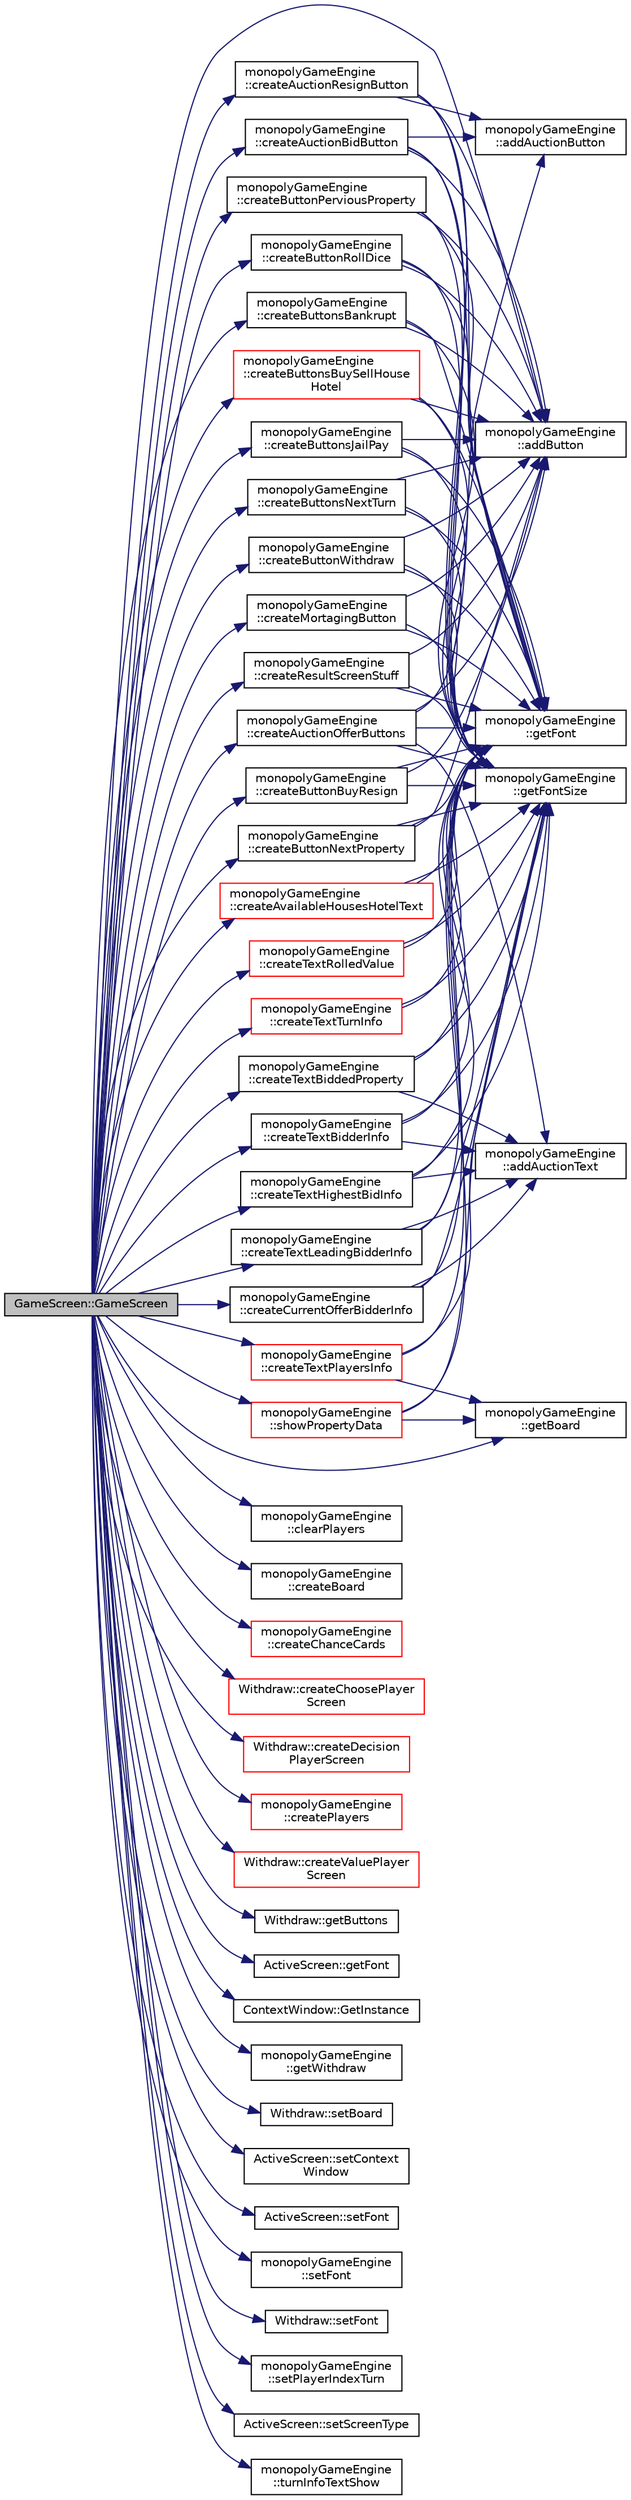 digraph "GameScreen::GameScreen"
{
 // LATEX_PDF_SIZE
  edge [fontname="Helvetica",fontsize="10",labelfontname="Helvetica",labelfontsize="10"];
  node [fontname="Helvetica",fontsize="10",shape=record];
  rankdir="LR";
  Node1 [label="GameScreen::GameScreen",height=0.2,width=0.4,color="black", fillcolor="grey75", style="filled", fontcolor="black",tooltip=" "];
  Node1 -> Node2 [color="midnightblue",fontsize="10",style="solid",fontname="Helvetica"];
  Node2 [label="monopolyGameEngine\l::addButton",height=0.2,width=0.4,color="black", fillcolor="white", style="filled",URL="$classmonopoly_game_engine.html#adaefef1ef3de4e2ef27e98af810b41f1",tooltip=" "];
  Node1 -> Node3 [color="midnightblue",fontsize="10",style="solid",fontname="Helvetica"];
  Node3 [label="monopolyGameEngine\l::clearPlayers",height=0.2,width=0.4,color="black", fillcolor="white", style="filled",URL="$classmonopoly_game_engine.html#ab0261bd52e57d53b7606c1e5afe0a1e0",tooltip=" "];
  Node1 -> Node4 [color="midnightblue",fontsize="10",style="solid",fontname="Helvetica"];
  Node4 [label="monopolyGameEngine\l::createAuctionBidButton",height=0.2,width=0.4,color="black", fillcolor="white", style="filled",URL="$classmonopoly_game_engine.html#aecb1bcba8503a9b60df0563557c27a78",tooltip=" "];
  Node4 -> Node5 [color="midnightblue",fontsize="10",style="solid",fontname="Helvetica"];
  Node5 [label="monopolyGameEngine\l::addAuctionButton",height=0.2,width=0.4,color="black", fillcolor="white", style="filled",URL="$classmonopoly_game_engine.html#ad78a5696a741e9d5b2d9c623c838794f",tooltip=" "];
  Node4 -> Node2 [color="midnightblue",fontsize="10",style="solid",fontname="Helvetica"];
  Node4 -> Node6 [color="midnightblue",fontsize="10",style="solid",fontname="Helvetica"];
  Node6 [label="monopolyGameEngine\l::getFont",height=0.2,width=0.4,color="black", fillcolor="white", style="filled",URL="$classmonopoly_game_engine.html#aa1c15fdbe8a343109e69453126c99d90",tooltip=" "];
  Node4 -> Node7 [color="midnightblue",fontsize="10",style="solid",fontname="Helvetica"];
  Node7 [label="monopolyGameEngine\l::getFontSize",height=0.2,width=0.4,color="black", fillcolor="white", style="filled",URL="$classmonopoly_game_engine.html#a2e00931eaa6fae4e2967e73503264f7a",tooltip=" "];
  Node1 -> Node8 [color="midnightblue",fontsize="10",style="solid",fontname="Helvetica"];
  Node8 [label="monopolyGameEngine\l::createAuctionOfferButtons",height=0.2,width=0.4,color="black", fillcolor="white", style="filled",URL="$classmonopoly_game_engine.html#a7848f61249fb58380e8ca9f11e599fe6",tooltip=" "];
  Node8 -> Node5 [color="midnightblue",fontsize="10",style="solid",fontname="Helvetica"];
  Node8 -> Node9 [color="midnightblue",fontsize="10",style="solid",fontname="Helvetica"];
  Node9 [label="monopolyGameEngine\l::addAuctionText",height=0.2,width=0.4,color="black", fillcolor="white", style="filled",URL="$classmonopoly_game_engine.html#ad0583aed4fa19f0cc2af556756cf35de",tooltip=" "];
  Node8 -> Node2 [color="midnightblue",fontsize="10",style="solid",fontname="Helvetica"];
  Node8 -> Node6 [color="midnightblue",fontsize="10",style="solid",fontname="Helvetica"];
  Node8 -> Node7 [color="midnightblue",fontsize="10",style="solid",fontname="Helvetica"];
  Node1 -> Node10 [color="midnightblue",fontsize="10",style="solid",fontname="Helvetica"];
  Node10 [label="monopolyGameEngine\l::createAuctionResignButton",height=0.2,width=0.4,color="black", fillcolor="white", style="filled",URL="$classmonopoly_game_engine.html#a0d8cbc20ae90259c3f0e5258472c6532",tooltip=" "];
  Node10 -> Node5 [color="midnightblue",fontsize="10",style="solid",fontname="Helvetica"];
  Node10 -> Node2 [color="midnightblue",fontsize="10",style="solid",fontname="Helvetica"];
  Node10 -> Node6 [color="midnightblue",fontsize="10",style="solid",fontname="Helvetica"];
  Node10 -> Node7 [color="midnightblue",fontsize="10",style="solid",fontname="Helvetica"];
  Node1 -> Node11 [color="midnightblue",fontsize="10",style="solid",fontname="Helvetica"];
  Node11 [label="monopolyGameEngine\l::createAvailableHousesHotelText",height=0.2,width=0.4,color="red", fillcolor="white", style="filled",URL="$classmonopoly_game_engine.html#a8b035a55bf9704c96b24dd363b217530",tooltip=" "];
  Node11 -> Node6 [color="midnightblue",fontsize="10",style="solid",fontname="Helvetica"];
  Node11 -> Node7 [color="midnightblue",fontsize="10",style="solid",fontname="Helvetica"];
  Node1 -> Node15 [color="midnightblue",fontsize="10",style="solid",fontname="Helvetica"];
  Node15 [label="monopolyGameEngine\l::createBoard",height=0.2,width=0.4,color="black", fillcolor="white", style="filled",URL="$classmonopoly_game_engine.html#a24a5d04b4a2fa46edbd26fc4e818d0d7",tooltip=" "];
  Node1 -> Node16 [color="midnightblue",fontsize="10",style="solid",fontname="Helvetica"];
  Node16 [label="monopolyGameEngine\l::createButtonBuyResign",height=0.2,width=0.4,color="black", fillcolor="white", style="filled",URL="$classmonopoly_game_engine.html#afc6f2b5737a9a642d6531e7e35043d3b",tooltip=" "];
  Node16 -> Node2 [color="midnightblue",fontsize="10",style="solid",fontname="Helvetica"];
  Node16 -> Node6 [color="midnightblue",fontsize="10",style="solid",fontname="Helvetica"];
  Node16 -> Node7 [color="midnightblue",fontsize="10",style="solid",fontname="Helvetica"];
  Node1 -> Node17 [color="midnightblue",fontsize="10",style="solid",fontname="Helvetica"];
  Node17 [label="monopolyGameEngine\l::createButtonNextProperty",height=0.2,width=0.4,color="black", fillcolor="white", style="filled",URL="$classmonopoly_game_engine.html#a1aa1e4532404965b9fbf59ee5a1b34ff",tooltip=" "];
  Node17 -> Node2 [color="midnightblue",fontsize="10",style="solid",fontname="Helvetica"];
  Node17 -> Node6 [color="midnightblue",fontsize="10",style="solid",fontname="Helvetica"];
  Node17 -> Node7 [color="midnightblue",fontsize="10",style="solid",fontname="Helvetica"];
  Node1 -> Node18 [color="midnightblue",fontsize="10",style="solid",fontname="Helvetica"];
  Node18 [label="monopolyGameEngine\l::createButtonPerviousProperty",height=0.2,width=0.4,color="black", fillcolor="white", style="filled",URL="$classmonopoly_game_engine.html#a439ef95f3f0eb956fa7a7f1cefc3e251",tooltip=" "];
  Node18 -> Node2 [color="midnightblue",fontsize="10",style="solid",fontname="Helvetica"];
  Node18 -> Node6 [color="midnightblue",fontsize="10",style="solid",fontname="Helvetica"];
  Node18 -> Node7 [color="midnightblue",fontsize="10",style="solid",fontname="Helvetica"];
  Node1 -> Node19 [color="midnightblue",fontsize="10",style="solid",fontname="Helvetica"];
  Node19 [label="monopolyGameEngine\l::createButtonRollDice",height=0.2,width=0.4,color="black", fillcolor="white", style="filled",URL="$classmonopoly_game_engine.html#a08991c84ad649cea8a1e8d93f911c5ad",tooltip=" "];
  Node19 -> Node2 [color="midnightblue",fontsize="10",style="solid",fontname="Helvetica"];
  Node19 -> Node6 [color="midnightblue",fontsize="10",style="solid",fontname="Helvetica"];
  Node19 -> Node7 [color="midnightblue",fontsize="10",style="solid",fontname="Helvetica"];
  Node1 -> Node20 [color="midnightblue",fontsize="10",style="solid",fontname="Helvetica"];
  Node20 [label="monopolyGameEngine\l::createButtonsBankrupt",height=0.2,width=0.4,color="black", fillcolor="white", style="filled",URL="$classmonopoly_game_engine.html#ae0b8e1bb219ee27ca82ad4dacdef6db5",tooltip=" "];
  Node20 -> Node2 [color="midnightblue",fontsize="10",style="solid",fontname="Helvetica"];
  Node20 -> Node6 [color="midnightblue",fontsize="10",style="solid",fontname="Helvetica"];
  Node20 -> Node7 [color="midnightblue",fontsize="10",style="solid",fontname="Helvetica"];
  Node1 -> Node21 [color="midnightblue",fontsize="10",style="solid",fontname="Helvetica"];
  Node21 [label="monopolyGameEngine\l::createButtonsBuySellHouse\lHotel",height=0.2,width=0.4,color="red", fillcolor="white", style="filled",URL="$classmonopoly_game_engine.html#a34df202e27c1adb6a3db0e74e99d0eae",tooltip=" "];
  Node21 -> Node2 [color="midnightblue",fontsize="10",style="solid",fontname="Helvetica"];
  Node21 -> Node6 [color="midnightblue",fontsize="10",style="solid",fontname="Helvetica"];
  Node21 -> Node7 [color="midnightblue",fontsize="10",style="solid",fontname="Helvetica"];
  Node1 -> Node22 [color="midnightblue",fontsize="10",style="solid",fontname="Helvetica"];
  Node22 [label="monopolyGameEngine\l::createButtonsJailPay",height=0.2,width=0.4,color="black", fillcolor="white", style="filled",URL="$classmonopoly_game_engine.html#a3f7ab310f0aaf5dad6a174c1b6c058dc",tooltip=" "];
  Node22 -> Node2 [color="midnightblue",fontsize="10",style="solid",fontname="Helvetica"];
  Node22 -> Node6 [color="midnightblue",fontsize="10",style="solid",fontname="Helvetica"];
  Node22 -> Node7 [color="midnightblue",fontsize="10",style="solid",fontname="Helvetica"];
  Node1 -> Node23 [color="midnightblue",fontsize="10",style="solid",fontname="Helvetica"];
  Node23 [label="monopolyGameEngine\l::createButtonsNextTurn",height=0.2,width=0.4,color="black", fillcolor="white", style="filled",URL="$classmonopoly_game_engine.html#aabdbae2868a603ba37b4d00161da7d2a",tooltip=" "];
  Node23 -> Node2 [color="midnightblue",fontsize="10",style="solid",fontname="Helvetica"];
  Node23 -> Node6 [color="midnightblue",fontsize="10",style="solid",fontname="Helvetica"];
  Node23 -> Node7 [color="midnightblue",fontsize="10",style="solid",fontname="Helvetica"];
  Node1 -> Node24 [color="midnightblue",fontsize="10",style="solid",fontname="Helvetica"];
  Node24 [label="monopolyGameEngine\l::createButtonWithdraw",height=0.2,width=0.4,color="black", fillcolor="white", style="filled",URL="$classmonopoly_game_engine.html#a4244d1a680b65483d836e11fe697d09c",tooltip=" "];
  Node24 -> Node2 [color="midnightblue",fontsize="10",style="solid",fontname="Helvetica"];
  Node24 -> Node6 [color="midnightblue",fontsize="10",style="solid",fontname="Helvetica"];
  Node24 -> Node7 [color="midnightblue",fontsize="10",style="solid",fontname="Helvetica"];
  Node1 -> Node25 [color="midnightblue",fontsize="10",style="solid",fontname="Helvetica"];
  Node25 [label="monopolyGameEngine\l::createChanceCards",height=0.2,width=0.4,color="red", fillcolor="white", style="filled",URL="$classmonopoly_game_engine.html#a04b039c88593d22fd66fe63172513f16",tooltip=" "];
  Node1 -> Node27 [color="midnightblue",fontsize="10",style="solid",fontname="Helvetica"];
  Node27 [label="Withdraw::createChoosePlayer\lScreen",height=0.2,width=0.4,color="red", fillcolor="white", style="filled",URL="$class_withdraw.html#a2f8b173f0fdf10f7bb3232c57b96f114",tooltip=" "];
  Node1 -> Node30 [color="midnightblue",fontsize="10",style="solid",fontname="Helvetica"];
  Node30 [label="monopolyGameEngine\l::createCurrentOfferBidderInfo",height=0.2,width=0.4,color="black", fillcolor="white", style="filled",URL="$classmonopoly_game_engine.html#a6eec29c749588b03ff06b4ad6c436077",tooltip=" "];
  Node30 -> Node9 [color="midnightblue",fontsize="10",style="solid",fontname="Helvetica"];
  Node30 -> Node6 [color="midnightblue",fontsize="10",style="solid",fontname="Helvetica"];
  Node30 -> Node7 [color="midnightblue",fontsize="10",style="solid",fontname="Helvetica"];
  Node1 -> Node31 [color="midnightblue",fontsize="10",style="solid",fontname="Helvetica"];
  Node31 [label="Withdraw::createDecision\lPlayerScreen",height=0.2,width=0.4,color="red", fillcolor="white", style="filled",URL="$class_withdraw.html#ad4a9b237332fe45afa4730ccc20e1e0b",tooltip=" "];
  Node1 -> Node32 [color="midnightblue",fontsize="10",style="solid",fontname="Helvetica"];
  Node32 [label="monopolyGameEngine\l::createMortagingButton",height=0.2,width=0.4,color="black", fillcolor="white", style="filled",URL="$classmonopoly_game_engine.html#a8ae1626f4ffd737295fd1786ca3d2dbe",tooltip=" "];
  Node32 -> Node2 [color="midnightblue",fontsize="10",style="solid",fontname="Helvetica"];
  Node32 -> Node6 [color="midnightblue",fontsize="10",style="solid",fontname="Helvetica"];
  Node32 -> Node7 [color="midnightblue",fontsize="10",style="solid",fontname="Helvetica"];
  Node1 -> Node33 [color="midnightblue",fontsize="10",style="solid",fontname="Helvetica"];
  Node33 [label="monopolyGameEngine\l::createPlayers",height=0.2,width=0.4,color="red", fillcolor="white", style="filled",URL="$classmonopoly_game_engine.html#ae0c334aca31dcd731e7e514b4617a60d",tooltip=" "];
  Node1 -> Node40 [color="midnightblue",fontsize="10",style="solid",fontname="Helvetica"];
  Node40 [label="monopolyGameEngine\l::createResultScreenStuff",height=0.2,width=0.4,color="black", fillcolor="white", style="filled",URL="$classmonopoly_game_engine.html#a35ed5314742ad633d58bc7fcb975a7e4",tooltip=" "];
  Node40 -> Node2 [color="midnightblue",fontsize="10",style="solid",fontname="Helvetica"];
  Node40 -> Node6 [color="midnightblue",fontsize="10",style="solid",fontname="Helvetica"];
  Node40 -> Node7 [color="midnightblue",fontsize="10",style="solid",fontname="Helvetica"];
  Node1 -> Node41 [color="midnightblue",fontsize="10",style="solid",fontname="Helvetica"];
  Node41 [label="monopolyGameEngine\l::createTextBiddedProperty",height=0.2,width=0.4,color="black", fillcolor="white", style="filled",URL="$classmonopoly_game_engine.html#a7ff28e544f58693a35065b83f2a9ab05",tooltip=" "];
  Node41 -> Node9 [color="midnightblue",fontsize="10",style="solid",fontname="Helvetica"];
  Node41 -> Node6 [color="midnightblue",fontsize="10",style="solid",fontname="Helvetica"];
  Node41 -> Node7 [color="midnightblue",fontsize="10",style="solid",fontname="Helvetica"];
  Node1 -> Node42 [color="midnightblue",fontsize="10",style="solid",fontname="Helvetica"];
  Node42 [label="monopolyGameEngine\l::createTextBidderInfo",height=0.2,width=0.4,color="black", fillcolor="white", style="filled",URL="$classmonopoly_game_engine.html#a61b780452ccbef3a005727902e6fd104",tooltip=" "];
  Node42 -> Node9 [color="midnightblue",fontsize="10",style="solid",fontname="Helvetica"];
  Node42 -> Node6 [color="midnightblue",fontsize="10",style="solid",fontname="Helvetica"];
  Node42 -> Node7 [color="midnightblue",fontsize="10",style="solid",fontname="Helvetica"];
  Node1 -> Node43 [color="midnightblue",fontsize="10",style="solid",fontname="Helvetica"];
  Node43 [label="monopolyGameEngine\l::createTextHighestBidInfo",height=0.2,width=0.4,color="black", fillcolor="white", style="filled",URL="$classmonopoly_game_engine.html#af9e9f54376e8ba1c7d5550585e8a5157",tooltip=" "];
  Node43 -> Node9 [color="midnightblue",fontsize="10",style="solid",fontname="Helvetica"];
  Node43 -> Node6 [color="midnightblue",fontsize="10",style="solid",fontname="Helvetica"];
  Node43 -> Node7 [color="midnightblue",fontsize="10",style="solid",fontname="Helvetica"];
  Node1 -> Node44 [color="midnightblue",fontsize="10",style="solid",fontname="Helvetica"];
  Node44 [label="monopolyGameEngine\l::createTextLeadingBidderInfo",height=0.2,width=0.4,color="black", fillcolor="white", style="filled",URL="$classmonopoly_game_engine.html#a5b52940b42693c329db1e770bca763e5",tooltip=" "];
  Node44 -> Node9 [color="midnightblue",fontsize="10",style="solid",fontname="Helvetica"];
  Node44 -> Node6 [color="midnightblue",fontsize="10",style="solid",fontname="Helvetica"];
  Node44 -> Node7 [color="midnightblue",fontsize="10",style="solid",fontname="Helvetica"];
  Node1 -> Node45 [color="midnightblue",fontsize="10",style="solid",fontname="Helvetica"];
  Node45 [label="monopolyGameEngine\l::createTextPlayersInfo",height=0.2,width=0.4,color="red", fillcolor="white", style="filled",URL="$classmonopoly_game_engine.html#a04045ab52d75c210266c71ba994e7871",tooltip=" "];
  Node45 -> Node46 [color="midnightblue",fontsize="10",style="solid",fontname="Helvetica"];
  Node46 [label="monopolyGameEngine\l::getBoard",height=0.2,width=0.4,color="black", fillcolor="white", style="filled",URL="$classmonopoly_game_engine.html#a7745bb931ce95f84f0b07843414e0d36",tooltip=" "];
  Node45 -> Node6 [color="midnightblue",fontsize="10",style="solid",fontname="Helvetica"];
  Node45 -> Node7 [color="midnightblue",fontsize="10",style="solid",fontname="Helvetica"];
  Node1 -> Node48 [color="midnightblue",fontsize="10",style="solid",fontname="Helvetica"];
  Node48 [label="monopolyGameEngine\l::createTextRolledValue",height=0.2,width=0.4,color="red", fillcolor="white", style="filled",URL="$classmonopoly_game_engine.html#a603ea518679d0045b3c9cd9567a57aa8",tooltip=" "];
  Node48 -> Node6 [color="midnightblue",fontsize="10",style="solid",fontname="Helvetica"];
  Node48 -> Node7 [color="midnightblue",fontsize="10",style="solid",fontname="Helvetica"];
  Node1 -> Node49 [color="midnightblue",fontsize="10",style="solid",fontname="Helvetica"];
  Node49 [label="monopolyGameEngine\l::createTextTurnInfo",height=0.2,width=0.4,color="red", fillcolor="white", style="filled",URL="$classmonopoly_game_engine.html#a442f54154ce96c27af24e3e3767bf2ab",tooltip=" "];
  Node49 -> Node6 [color="midnightblue",fontsize="10",style="solid",fontname="Helvetica"];
  Node49 -> Node7 [color="midnightblue",fontsize="10",style="solid",fontname="Helvetica"];
  Node1 -> Node50 [color="midnightblue",fontsize="10",style="solid",fontname="Helvetica"];
  Node50 [label="Withdraw::createValuePlayer\lScreen",height=0.2,width=0.4,color="red", fillcolor="white", style="filled",URL="$class_withdraw.html#a1e777d7591c901b33d190e8f5c6f4a77",tooltip=" "];
  Node1 -> Node46 [color="midnightblue",fontsize="10",style="solid",fontname="Helvetica"];
  Node1 -> Node51 [color="midnightblue",fontsize="10",style="solid",fontname="Helvetica"];
  Node51 [label="Withdraw::getButtons",height=0.2,width=0.4,color="black", fillcolor="white", style="filled",URL="$class_withdraw.html#a9176fc09f39a59cec708685ee053b9ac",tooltip=" "];
  Node1 -> Node52 [color="midnightblue",fontsize="10",style="solid",fontname="Helvetica"];
  Node52 [label="ActiveScreen::getFont",height=0.2,width=0.4,color="black", fillcolor="white", style="filled",URL="$class_active_screen.html#a6566d6bd5327b662b7cf587b1c26ce61",tooltip=" "];
  Node1 -> Node53 [color="midnightblue",fontsize="10",style="solid",fontname="Helvetica"];
  Node53 [label="ContextWindow::GetInstance",height=0.2,width=0.4,color="black", fillcolor="white", style="filled",URL="$class_context_window.html#ae1d1fa169768a6ed2a1651f6d5594fc2",tooltip=" "];
  Node1 -> Node54 [color="midnightblue",fontsize="10",style="solid",fontname="Helvetica"];
  Node54 [label="monopolyGameEngine\l::getWithdraw",height=0.2,width=0.4,color="black", fillcolor="white", style="filled",URL="$classmonopoly_game_engine.html#ab619c0b887da09afd07e451166bc81db",tooltip=" "];
  Node1 -> Node55 [color="midnightblue",fontsize="10",style="solid",fontname="Helvetica"];
  Node55 [label="Withdraw::setBoard",height=0.2,width=0.4,color="black", fillcolor="white", style="filled",URL="$class_withdraw.html#ac3ff353242bfee519f0058258631c454",tooltip=" "];
  Node1 -> Node56 [color="midnightblue",fontsize="10",style="solid",fontname="Helvetica"];
  Node56 [label="ActiveScreen::setContext\lWindow",height=0.2,width=0.4,color="black", fillcolor="white", style="filled",URL="$class_active_screen.html#a3de2c1b9355ef27577cf8af01c0f4632",tooltip=" "];
  Node1 -> Node57 [color="midnightblue",fontsize="10",style="solid",fontname="Helvetica"];
  Node57 [label="ActiveScreen::setFont",height=0.2,width=0.4,color="black", fillcolor="white", style="filled",URL="$class_active_screen.html#ae56257f26e8cc35bc9bf476e4a633e20",tooltip=" "];
  Node1 -> Node58 [color="midnightblue",fontsize="10",style="solid",fontname="Helvetica"];
  Node58 [label="monopolyGameEngine\l::setFont",height=0.2,width=0.4,color="black", fillcolor="white", style="filled",URL="$classmonopoly_game_engine.html#a37eb275ab8693e3a9cb880ed28e96619",tooltip=" "];
  Node1 -> Node59 [color="midnightblue",fontsize="10",style="solid",fontname="Helvetica"];
  Node59 [label="Withdraw::setFont",height=0.2,width=0.4,color="black", fillcolor="white", style="filled",URL="$class_withdraw.html#a01109432adc0c8b78f288c1805ca02d0",tooltip=" "];
  Node1 -> Node60 [color="midnightblue",fontsize="10",style="solid",fontname="Helvetica"];
  Node60 [label="monopolyGameEngine\l::setPlayerIndexTurn",height=0.2,width=0.4,color="black", fillcolor="white", style="filled",URL="$classmonopoly_game_engine.html#a448fc541c7d6c8d928294241336d03ac",tooltip=" "];
  Node1 -> Node61 [color="midnightblue",fontsize="10",style="solid",fontname="Helvetica"];
  Node61 [label="ActiveScreen::setScreenType",height=0.2,width=0.4,color="black", fillcolor="white", style="filled",URL="$class_active_screen.html#ac551bc4bf328afb1226d57cdf9e13daf",tooltip=" "];
  Node1 -> Node62 [color="midnightblue",fontsize="10",style="solid",fontname="Helvetica"];
  Node62 [label="monopolyGameEngine\l::showPropertyData",height=0.2,width=0.4,color="red", fillcolor="white", style="filled",URL="$classmonopoly_game_engine.html#aacbd6ca705e1af117659326ed41739e9",tooltip=" "];
  Node62 -> Node46 [color="midnightblue",fontsize="10",style="solid",fontname="Helvetica"];
  Node62 -> Node6 [color="midnightblue",fontsize="10",style="solid",fontname="Helvetica"];
  Node62 -> Node7 [color="midnightblue",fontsize="10",style="solid",fontname="Helvetica"];
  Node1 -> Node72 [color="midnightblue",fontsize="10",style="solid",fontname="Helvetica"];
  Node72 [label="monopolyGameEngine\l::turnInfoTextShow",height=0.2,width=0.4,color="black", fillcolor="white", style="filled",URL="$classmonopoly_game_engine.html#a25420ad24a931e657807ebd75deeac21",tooltip=" "];
}
